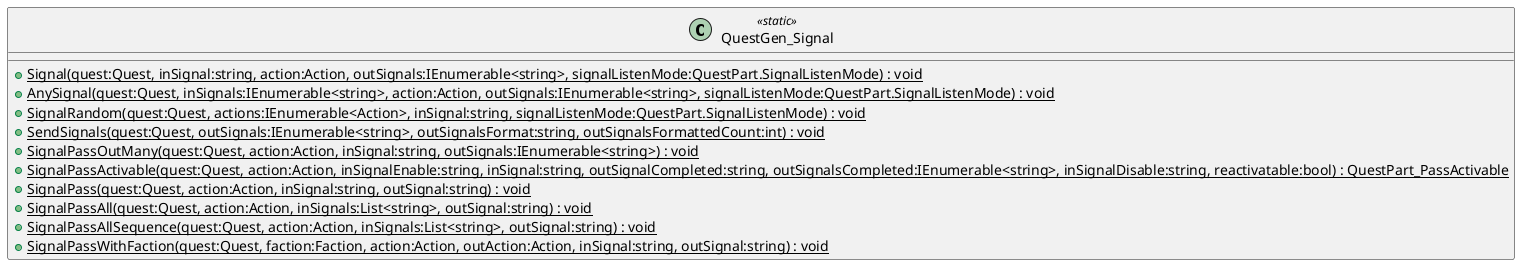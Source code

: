 @startuml
class QuestGen_Signal <<static>> {
    + {static} Signal(quest:Quest, inSignal:string, action:Action, outSignals:IEnumerable<string>, signalListenMode:QuestPart.SignalListenMode) : void
    + {static} AnySignal(quest:Quest, inSignals:IEnumerable<string>, action:Action, outSignals:IEnumerable<string>, signalListenMode:QuestPart.SignalListenMode) : void
    + {static} SignalRandom(quest:Quest, actions:IEnumerable<Action>, inSignal:string, signalListenMode:QuestPart.SignalListenMode) : void
    + {static} SendSignals(quest:Quest, outSignals:IEnumerable<string>, outSignalsFormat:string, outSignalsFormattedCount:int) : void
    + {static} SignalPassOutMany(quest:Quest, action:Action, inSignal:string, outSignals:IEnumerable<string>) : void
    + {static} SignalPassActivable(quest:Quest, action:Action, inSignalEnable:string, inSignal:string, outSignalCompleted:string, outSignalsCompleted:IEnumerable<string>, inSignalDisable:string, reactivatable:bool) : QuestPart_PassActivable
    + {static} SignalPass(quest:Quest, action:Action, inSignal:string, outSignal:string) : void
    + {static} SignalPassAll(quest:Quest, action:Action, inSignals:List<string>, outSignal:string) : void
    + {static} SignalPassAllSequence(quest:Quest, action:Action, inSignals:List<string>, outSignal:string) : void
    + {static} SignalPassWithFaction(quest:Quest, faction:Faction, action:Action, outAction:Action, inSignal:string, outSignal:string) : void
}
@enduml
